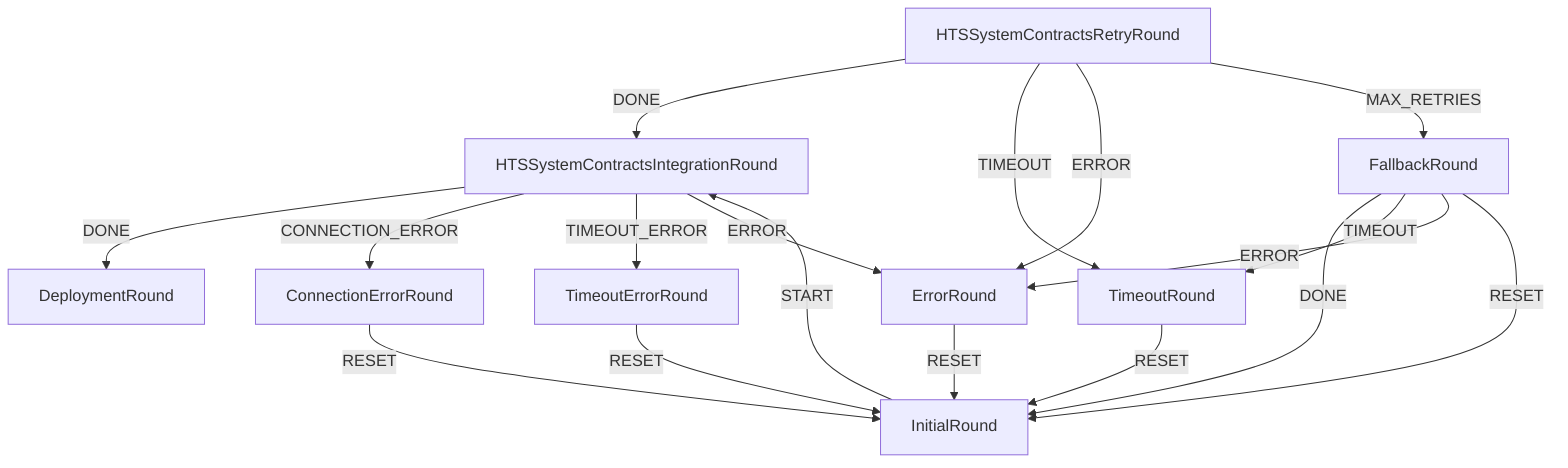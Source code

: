 graph TD
  HTSSystemContractsRetryRound
  HTSSystemContractsRetryRound
  ConnectionErrorRound
  TimeoutRound
  HTSSystemContractsIntegrationRound
  TimeoutErrorRound
  FallbackRound
  ErrorRound
  InitialRound
  DeploymentRound
  InitialRound -->|START| HTSSystemContractsIntegrationRound
  HTSSystemContractsIntegrationRound -->|DONE| DeploymentRound
  HTSSystemContractsIntegrationRound -->|CONNECTION_ERROR| ConnectionErrorRound
  HTSSystemContractsIntegrationRound -->|TIMEOUT_ERROR| TimeoutErrorRound
  HTSSystemContractsIntegrationRound -->|ERROR| ErrorRound
  HTSSystemContractsRetryRound -->|DONE| HTSSystemContractsIntegrationRound
  HTSSystemContractsRetryRound -->|TIMEOUT| TimeoutRound
  HTSSystemContractsRetryRound -->|ERROR| ErrorRound
  HTSSystemContractsRetryRound -->|MAX_RETRIES| FallbackRound
  FallbackRound -->|DONE| InitialRound
  FallbackRound -->|TIMEOUT| TimeoutRound
  FallbackRound -->|ERROR| ErrorRound
  FallbackRound -->|RESET| InitialRound
  ErrorRound -->|RESET| InitialRound
  ConnectionErrorRound -->|RESET| InitialRound
  TimeoutErrorRound -->|RESET| InitialRound
  TimeoutRound -->|RESET| InitialRound